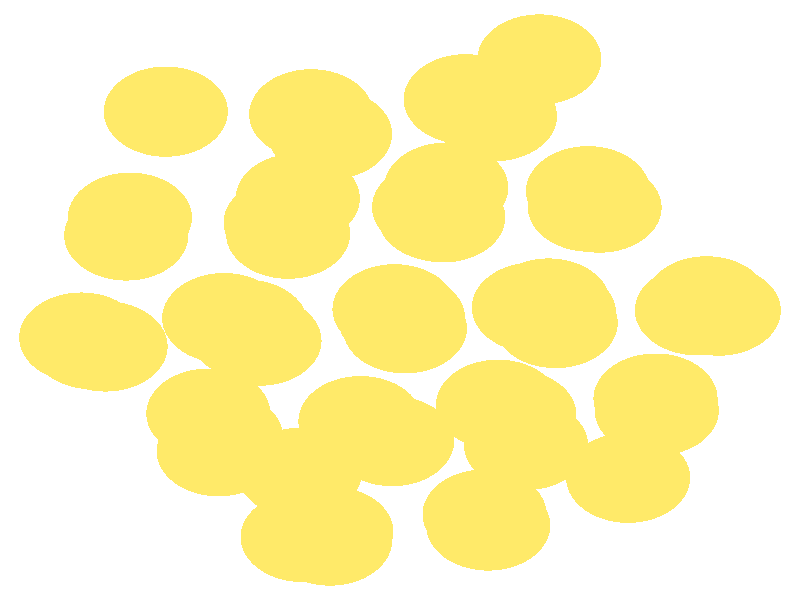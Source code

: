 #include "colors.inc"
#include "finish.inc"

global_settings {assumed_gamma 1 max_trace_level 6}
background {color White}
camera {orthographic
  right -13.15*x up 13.57*y
  direction 1.00*z
  location <0,0,50.00> look_at <0,0,0>}
light_source {<  2.00,   3.00,  40.00> color White
  area_light <0.70, 0, 0>, <0, 0.70, 0>, 3, 3
  adaptive 1 jitter}

#declare simple = finish {phong 0.7}
#declare pale = finish {ambient .5 diffuse .85 roughness .001 specular 0.200 }
#declare intermediate = finish {ambient 0.3 diffuse 0.6 specular 0.10 roughness 0.04 }
#declare vmd = finish {ambient .0 diffuse .65 phong 0.1 phong_size 40. specular 0.500 }
#declare jmol = finish {ambient .2 diffuse .6 specular 1 roughness .001 metallic}
#declare ase2 = finish {ambient 0.05 brilliance 3 diffuse 0.6 metallic specular 0.70 roughness 0.04 reflection 0.15}
#declare ase3 = finish {ambient .15 brilliance 2 diffuse .6 metallic specular 1. roughness .001 reflection .0}
#declare glass = finish {ambient .05 diffuse .3 specular 1. roughness .001}
#declare Rcell = 0.050;
#declare Rbond = 0.100;

#macro atom(LOC, R, COL, FIN)
  sphere{LOC, R texture{pigment{COL} finish{FIN}}}
#end
#macro constrain(LOC, R, COL, FIN)
union{torus{R, Rcell rotate 45*z texture{pigment{COL} finish{FIN}}}
      torus{R, Rcell rotate -45*z texture{pigment{COL} finish{FIN}}}
      translate LOC}
#end

atom(< -2.31,  -0.92,  -1.63>, 1.02, rgb <1.00, 0.82, 0.14>, ase3) // #0 
atom(< -0.13,  -3.19,  -1.57>, 1.02, rgb <1.00, 0.82, 0.14>, ase3) // #1 
atom(< -2.98,  -3.42,  -3.50>, 1.02, rgb <1.00, 0.82, 0.14>, ase3) // #2 
atom(<  0.05,  -0.41,   0.00>, 1.02, rgb <1.00, 0.82, 0.14>, ase3) // #3 
atom(<  0.71,   1.87,  -1.69>, 1.02, rgb <1.00, 0.82, 0.14>, ase3) // #4 
atom(<  2.56,  -0.52,  -1.92>, 1.02, rgb <1.00, 0.82, 0.14>, ase3) // #5 
atom(<  0.08,  -0.64,  -3.07>, 1.02, rgb <1.00, 0.82, 0.14>, ase3) // #6 
atom(<  3.28,   2.09,  -3.21>, 1.02, rgb <1.00, 0.82, 0.14>, ase3) // #7 
atom(< -4.84,  -1.05,  -2.64>, 1.02, rgb <1.00, 0.82, 0.14>, ase3) // #8 
atom(< -4.50,   1.46,  -4.07>, 1.02, rgb <1.00, 0.82, 0.14>, ase3) // #9 
atom(< -2.45,  -0.77,  -4.46>, 1.02, rgb <1.00, 0.82, 0.14>, ase3) // #10 
atom(< -5.24,  -0.85,  -6.01>, 1.02, rgb <1.00, 0.82, 0.14>, ase3) // #11 
atom(< -1.84,   1.50,  -2.86>, 1.02, rgb <1.00, 0.82, 0.14>, ase3) // #12 
atom(< -1.15,   3.75,  -3.93>, 1.02, rgb <1.00, 0.82, 0.14>, ase3) // #13 
atom(<  0.65,   1.89,  -4.35>, 1.02, rgb <1.00, 0.82, 0.14>, ase3) // #14 
atom(< -1.88,   1.75,  -5.73>, 1.02, rgb <1.00, 0.82, 0.14>, ase3) // #15 
atom(<  1.56,   4.16,  -3.08>, 1.02, rgb <1.00, 0.82, 0.14>, ase3) // #16 
atom(<  2.29,   5.44,  -5.19>, 1.02, rgb <1.00, 0.82, 0.14>, ase3) // #17 
atom(< -4.44,   1.86,  -7.01>, 1.02, rgb <1.00, 0.82, 0.14>, ase3) // #18 
atom(< -3.85,   4.26,  -5.52>, 1.02, rgb <1.00, 0.82, 0.14>, ase3) // #19 
atom(< -1.46,   4.20,  -6.97>, 1.02, rgb <1.00, 0.82, 0.14>, ase3) // #20 
atom(< -1.13,  -5.24,  -3.49>, 1.02, rgb <1.00, 0.82, 0.14>, ase3) // #21 
atom(< -0.57,  -2.95,  -4.67>, 1.02, rgb <1.00, 0.82, 0.14>, ase3) // #22 
atom(<  1.45,  -5.10,  -4.73>, 1.02, rgb <1.00, 0.82, 0.14>, ase3) // #23 
atom(< -1.15,  -5.44,  -6.15>, 1.02, rgb <1.00, 0.82, 0.14>, ase3) // #24 
atom(<  2.07,  -3.28,  -3.23>, 1.02, rgb <1.00, 0.82, 0.14>, ase3) // #25 
atom(<  2.53,  -0.29,  -4.57>, 1.02, rgb <1.00, 0.82, 0.14>, ase3) // #26 
atom(<  4.20,  -2.23,  -4.46>, 1.02, rgb <1.00, 0.82, 0.14>, ase3) // #27 
atom(<  1.88,  -2.60,  -6.17>, 1.02, rgb <1.00, 0.82, 0.14>, ase3) // #28 
atom(<  5.24,  -0.24,  -3.21>, 1.02, rgb <1.00, 0.82, 0.14>, ase3) // #29 
atom(<  4.88,  -0.23,  -6.19>, 1.02, rgb <1.00, 0.82, 0.14>, ase3) // #30 
atom(< -2.94,  -3.10,  -6.18>, 1.02, rgb <1.00, 0.82, 0.14>, ase3) // #31 
atom(< -2.53,  -0.56,  -7.33>, 1.02, rgb <1.00, 0.82, 0.14>, ase3) // #32 
atom(< -0.65,  -2.74,  -7.55>, 1.02, rgb <1.00, 0.82, 0.14>, ase3) // #33 
atom(< -3.15,  -2.57,  -9.15>, 1.02, rgb <1.00, 0.82, 0.14>, ase3) // #34 
atom(< -0.00,  -0.42,  -5.95>, 1.02, rgb <1.00, 0.82, 0.14>, ase3) // #35 
atom(<  0.56,   2.10,  -7.23>, 1.02, rgb <1.00, 0.82, 0.14>, ase3) // #36 
atom(<  2.44,  -0.08,  -7.44>, 1.02, rgb <1.00, 0.82, 0.14>, ase3) // #37 
atom(< -0.09,  -0.21,  -8.82>, 1.02, rgb <1.00, 0.82, 0.14>, ase3) // #38 
atom(<  3.09,   2.46,  -5.91>, 1.02, rgb <1.00, 0.82, 0.14>, ase3) // #39 
atom(<  3.12,   2.11,  -8.55>, 1.02, rgb <1.00, 0.82, 0.14>, ase3) // #40 
atom(< -5.05,  -1.00,  -8.46>, 1.02, rgb <1.00, 0.82, 0.14>, ase3) // #41 
atom(< -2.89,  -0.41, -10.27>, 1.02, rgb <1.00, 0.82, 0.14>, ase3) // #42 
atom(< -1.68,   2.30,  -8.84>, 1.02, rgb <1.00, 0.82, 0.14>, ase3) // #43 
atom(<  0.76,   2.54, -10.10>, 1.02, rgb <1.00, 0.82, 0.14>, ase3) // #44 
atom(<  1.08,   4.54,  -8.13>, 1.02, rgb <1.00, 0.82, 0.14>, ase3) // #45 
atom(<  1.39,  -4.85,  -7.60>, 1.02, rgb <1.00, 0.82, 0.14>, ase3) // #46 
atom(<  3.75,  -4.02,  -5.89>, 1.02, rgb <1.00, 0.82, 0.14>, ase3) // #47 
atom(<  4.22,  -2.50,  -8.28>, 1.02, rgb <1.00, 0.82, 0.14>, ase3) // #48 
atom(< -1.60,  -5.36,  -8.68>, 1.02, rgb <1.00, 0.82, 0.14>, ase3) // #49 
atom(< -1.65,  -3.91, -10.92>, 1.02, rgb <1.00, 0.82, 0.14>, ase3) // #50 
atom(<  1.61,  -2.37,  -8.82>, 1.02, rgb <1.00, 0.82, 0.14>, ase3) // #51 
atom(<  2.20,  -0.17, -10.29>, 1.02, rgb <1.00, 0.82, 0.14>, ase3) // #52 
atom(<  5.04,  -0.03,  -8.97>, 1.02, rgb <1.00, 0.82, 0.14>, ase3) // #53 
atom(<  0.05,  -0.41, -12.51>, 1.02, rgb <1.00, 0.82, 0.14>, ase3) // #54 
